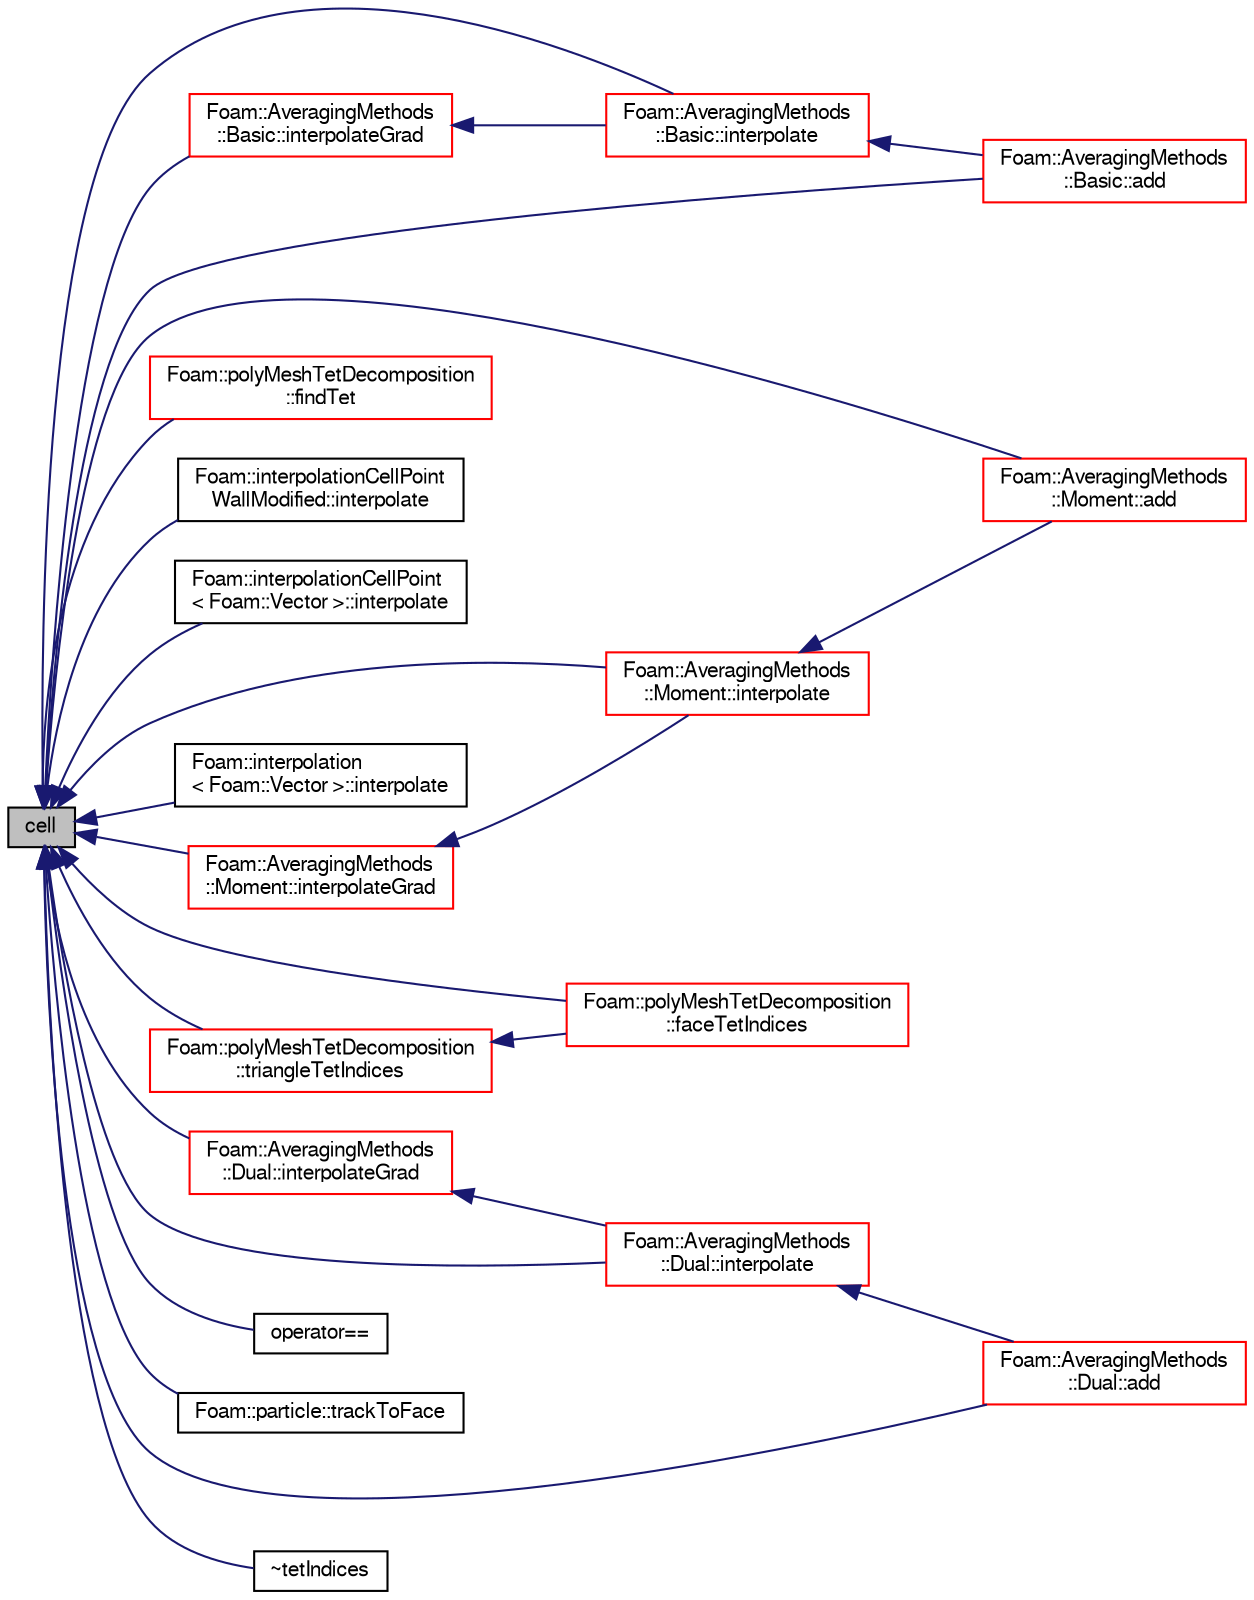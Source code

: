 digraph "cell"
{
  bgcolor="transparent";
  edge [fontname="FreeSans",fontsize="10",labelfontname="FreeSans",labelfontsize="10"];
  node [fontname="FreeSans",fontsize="10",shape=record];
  rankdir="LR";
  Node175 [label="cell",height=0.2,width=0.4,color="black", fillcolor="grey75", style="filled", fontcolor="black"];
  Node175 -> Node176 [dir="back",color="midnightblue",fontsize="10",style="solid",fontname="FreeSans"];
  Node176 [label="Foam::AveragingMethods\l::Basic::add",height=0.2,width=0.4,color="red",URL="$a24206.html#aacdd5b987030e398238c732fea3a0117",tooltip="Member Functions. "];
  Node175 -> Node179 [dir="back",color="midnightblue",fontsize="10",style="solid",fontname="FreeSans"];
  Node179 [label="Foam::AveragingMethods\l::Moment::add",height=0.2,width=0.4,color="red",URL="$a24214.html#aacdd5b987030e398238c732fea3a0117",tooltip="Member Functions. "];
  Node175 -> Node182 [dir="back",color="midnightblue",fontsize="10",style="solid",fontname="FreeSans"];
  Node182 [label="Foam::AveragingMethods\l::Dual::add",height=0.2,width=0.4,color="red",URL="$a24210.html#aacdd5b987030e398238c732fea3a0117",tooltip="Member Functions. "];
  Node175 -> Node185 [dir="back",color="midnightblue",fontsize="10",style="solid",fontname="FreeSans"];
  Node185 [label="Foam::polyMeshTetDecomposition\l::faceTetIndices",height=0.2,width=0.4,color="red",URL="$a27418.html#ac928a304995a9b54928d97ec634a6270",tooltip="Return the tet decomposition of the given face, with. "];
  Node175 -> Node382 [dir="back",color="midnightblue",fontsize="10",style="solid",fontname="FreeSans"];
  Node382 [label="Foam::polyMeshTetDecomposition\l::findTet",height=0.2,width=0.4,color="red",URL="$a27418.html#a336110501f5915673070727c2b9cefc1",tooltip="Find the tet decomposition of the cell containing the given point. "];
  Node175 -> Node384 [dir="back",color="midnightblue",fontsize="10",style="solid",fontname="FreeSans"];
  Node384 [label="Foam::interpolationCellPoint\lWallModified::interpolate",height=0.2,width=0.4,color="black",URL="$a22938.html#a2aa471347e771a266bcb702f1d5b7469",tooltip="Interpolate field to the given point in the tetrahedron. "];
  Node175 -> Node385 [dir="back",color="midnightblue",fontsize="10",style="solid",fontname="FreeSans"];
  Node385 [label="Foam::interpolationCellPoint\l\< Foam::Vector \>::interpolate",height=0.2,width=0.4,color="black",URL="$a22926.html#a2aa471347e771a266bcb702f1d5b7469",tooltip="Interpolate field to the given point in the tetrahedron. "];
  Node175 -> Node386 [dir="back",color="midnightblue",fontsize="10",style="solid",fontname="FreeSans"];
  Node386 [label="Foam::AveragingMethods\l::Basic::interpolate",height=0.2,width=0.4,color="red",URL="$a24206.html#a832be612fa01f76401e18af4c549f6e0",tooltip="Interpolate. "];
  Node386 -> Node176 [dir="back",color="midnightblue",fontsize="10",style="solid",fontname="FreeSans"];
  Node175 -> Node387 [dir="back",color="midnightblue",fontsize="10",style="solid",fontname="FreeSans"];
  Node387 [label="Foam::interpolation\l\< Foam::Vector \>::interpolate",height=0.2,width=0.4,color="black",URL="$a22158.html#a14b90a81977790ffaa1894a2b806e4a9",tooltip="Interpolate field to the given point in the tetrahedron. "];
  Node175 -> Node388 [dir="back",color="midnightblue",fontsize="10",style="solid",fontname="FreeSans"];
  Node388 [label="Foam::AveragingMethods\l::Moment::interpolate",height=0.2,width=0.4,color="red",URL="$a24214.html#a832be612fa01f76401e18af4c549f6e0",tooltip="Interpolate. "];
  Node388 -> Node179 [dir="back",color="midnightblue",fontsize="10",style="solid",fontname="FreeSans"];
  Node175 -> Node389 [dir="back",color="midnightblue",fontsize="10",style="solid",fontname="FreeSans"];
  Node389 [label="Foam::AveragingMethods\l::Dual::interpolate",height=0.2,width=0.4,color="red",URL="$a24210.html#a832be612fa01f76401e18af4c549f6e0",tooltip="Interpolate. "];
  Node389 -> Node182 [dir="back",color="midnightblue",fontsize="10",style="solid",fontname="FreeSans"];
  Node175 -> Node390 [dir="back",color="midnightblue",fontsize="10",style="solid",fontname="FreeSans"];
  Node390 [label="Foam::AveragingMethods\l::Basic::interpolateGrad",height=0.2,width=0.4,color="red",URL="$a24206.html#ac795abfb63a0278eceebbdab6205d40e",tooltip="Interpolate gradient. "];
  Node390 -> Node386 [dir="back",color="midnightblue",fontsize="10",style="solid",fontname="FreeSans"];
  Node175 -> Node391 [dir="back",color="midnightblue",fontsize="10",style="solid",fontname="FreeSans"];
  Node391 [label="Foam::AveragingMethods\l::Moment::interpolateGrad",height=0.2,width=0.4,color="red",URL="$a24214.html#a3d490b91d0771aa9aa017855b16b1196",tooltip="Interpolate gradient. "];
  Node391 -> Node388 [dir="back",color="midnightblue",fontsize="10",style="solid",fontname="FreeSans"];
  Node175 -> Node392 [dir="back",color="midnightblue",fontsize="10",style="solid",fontname="FreeSans"];
  Node392 [label="Foam::AveragingMethods\l::Dual::interpolateGrad",height=0.2,width=0.4,color="red",URL="$a24210.html#a9650c37c3220ce5067b642cb7db52557",tooltip="Interpolate gradient. "];
  Node392 -> Node389 [dir="back",color="midnightblue",fontsize="10",style="solid",fontname="FreeSans"];
  Node175 -> Node393 [dir="back",color="midnightblue",fontsize="10",style="solid",fontname="FreeSans"];
  Node393 [label="operator==",height=0.2,width=0.4,color="black",URL="$a27422.html#a2637c3f0606783babe7b40097a391ed0"];
  Node175 -> Node249 [dir="back",color="midnightblue",fontsize="10",style="solid",fontname="FreeSans"];
  Node249 [label="Foam::particle::trackToFace",height=0.2,width=0.4,color="black",URL="$a23586.html#a843767f232f5b61884dcd757558591e0"];
  Node175 -> Node377 [dir="back",color="midnightblue",fontsize="10",style="solid",fontname="FreeSans"];
  Node377 [label="Foam::polyMeshTetDecomposition\l::triangleTetIndices",height=0.2,width=0.4,color="red",URL="$a27418.html#a58706d0e14fb9b9a20f1d19ef6671605",tooltip="Return the tet decomposition of the given triangle of the given face. "];
  Node377 -> Node185 [dir="back",color="midnightblue",fontsize="10",style="solid",fontname="FreeSans"];
  Node175 -> Node394 [dir="back",color="midnightblue",fontsize="10",style="solid",fontname="FreeSans"];
  Node394 [label="~tetIndices",height=0.2,width=0.4,color="black",URL="$a27422.html#a52b1a39b24c081f0ef6f3fb7039fe5f5",tooltip="Destructor. "];
}

